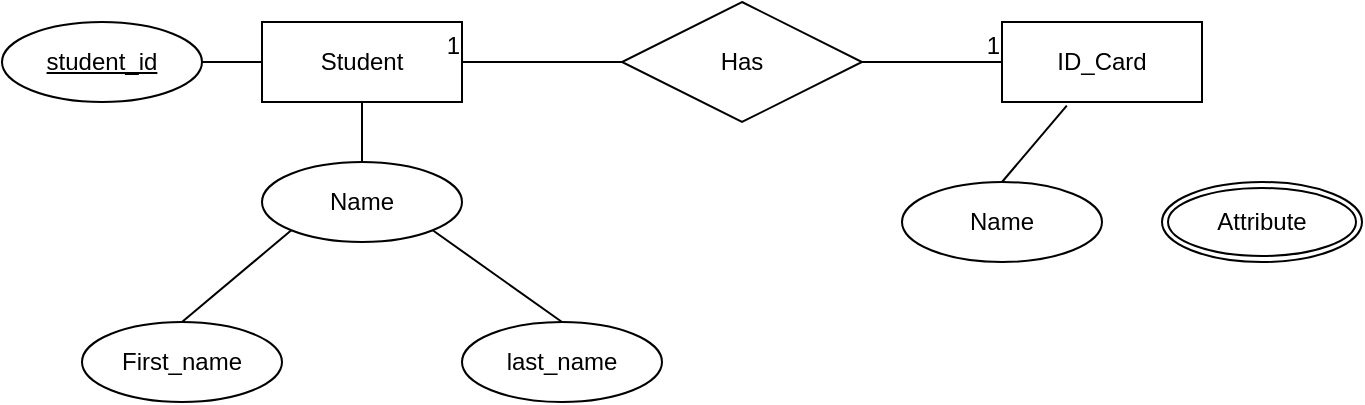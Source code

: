 <mxfile version="21.1.1" type="github">
  <diagram name="Страница 1" id="n0R3uFM39ZOxCZtqLm6m">
    <mxGraphModel dx="1050" dy="573" grid="1" gridSize="10" guides="1" tooltips="1" connect="1" arrows="1" fold="1" page="1" pageScale="1" pageWidth="827" pageHeight="1169" math="0" shadow="0">
      <root>
        <mxCell id="0" />
        <mxCell id="1" parent="0" />
        <mxCell id="KoFKlLlvR47Ygg4BgeAA-1" value="Student" style="whiteSpace=wrap;html=1;align=center;" vertex="1" parent="1">
          <mxGeometry x="150" y="40" width="100" height="40" as="geometry" />
        </mxCell>
        <mxCell id="KoFKlLlvR47Ygg4BgeAA-2" value="" style="endArrow=none;html=1;rounded=0;" edge="1" parent="1">
          <mxGeometry relative="1" as="geometry">
            <mxPoint x="120" y="60" as="sourcePoint" />
            <mxPoint x="150" y="60" as="targetPoint" />
          </mxGeometry>
        </mxCell>
        <mxCell id="KoFKlLlvR47Ygg4BgeAA-3" value="student_id" style="ellipse;whiteSpace=wrap;html=1;align=center;fontStyle=4;" vertex="1" parent="1">
          <mxGeometry x="20" y="40" width="100" height="40" as="geometry" />
        </mxCell>
        <mxCell id="KoFKlLlvR47Ygg4BgeAA-5" value="" style="endArrow=none;html=1;rounded=0;entryX=0.5;entryY=0;entryDx=0;entryDy=0;exitX=0.5;exitY=1;exitDx=0;exitDy=0;" edge="1" parent="1" source="KoFKlLlvR47Ygg4BgeAA-1">
          <mxGeometry relative="1" as="geometry">
            <mxPoint x="120" y="60" as="sourcePoint" />
            <mxPoint x="200" y="110" as="targetPoint" />
          </mxGeometry>
        </mxCell>
        <mxCell id="KoFKlLlvR47Ygg4BgeAA-6" value="last_name" style="ellipse;whiteSpace=wrap;html=1;align=center;" vertex="1" parent="1">
          <mxGeometry x="250" y="190" width="100" height="40" as="geometry" />
        </mxCell>
        <mxCell id="KoFKlLlvR47Ygg4BgeAA-7" value="First_name" style="ellipse;whiteSpace=wrap;html=1;align=center;" vertex="1" parent="1">
          <mxGeometry x="60" y="190" width="100" height="40" as="geometry" />
        </mxCell>
        <mxCell id="KoFKlLlvR47Ygg4BgeAA-8" value="" style="endArrow=none;html=1;rounded=0;entryX=0;entryY=1;entryDx=0;entryDy=0;exitX=0.5;exitY=0;exitDx=0;exitDy=0;" edge="1" parent="1" source="KoFKlLlvR47Ygg4BgeAA-7">
          <mxGeometry relative="1" as="geometry">
            <mxPoint x="120" y="160" as="sourcePoint" />
            <mxPoint x="164.645" y="144.142" as="targetPoint" />
          </mxGeometry>
        </mxCell>
        <mxCell id="KoFKlLlvR47Ygg4BgeAA-9" value="" style="endArrow=none;html=1;rounded=0;entryX=0.5;entryY=0;entryDx=0;entryDy=0;exitX=1;exitY=1;exitDx=0;exitDy=0;" edge="1" parent="1" target="KoFKlLlvR47Ygg4BgeAA-6">
          <mxGeometry relative="1" as="geometry">
            <mxPoint x="235.355" y="144.142" as="sourcePoint" />
            <mxPoint x="175" y="154" as="targetPoint" />
          </mxGeometry>
        </mxCell>
        <mxCell id="KoFKlLlvR47Ygg4BgeAA-10" value="Has" style="shape=rhombus;perimeter=rhombusPerimeter;whiteSpace=wrap;html=1;align=center;" vertex="1" parent="1">
          <mxGeometry x="330" y="30" width="120" height="60" as="geometry" />
        </mxCell>
        <mxCell id="KoFKlLlvR47Ygg4BgeAA-11" value="Name" style="ellipse;whiteSpace=wrap;html=1;align=center;" vertex="1" parent="1">
          <mxGeometry x="150" y="110" width="100" height="40" as="geometry" />
        </mxCell>
        <mxCell id="KoFKlLlvR47Ygg4BgeAA-14" value="" style="endArrow=none;html=1;rounded=0;entryX=1;entryY=0.5;entryDx=0;entryDy=0;exitX=0;exitY=0.5;exitDx=0;exitDy=0;" edge="1" parent="1" source="KoFKlLlvR47Ygg4BgeAA-10" target="KoFKlLlvR47Ygg4BgeAA-1">
          <mxGeometry relative="1" as="geometry">
            <mxPoint x="310" y="90" as="sourcePoint" />
            <mxPoint x="320" y="60" as="targetPoint" />
          </mxGeometry>
        </mxCell>
        <mxCell id="KoFKlLlvR47Ygg4BgeAA-15" value="1" style="resizable=0;html=1;whiteSpace=wrap;align=right;verticalAlign=bottom;" connectable="0" vertex="1" parent="KoFKlLlvR47Ygg4BgeAA-14">
          <mxGeometry x="1" relative="1" as="geometry" />
        </mxCell>
        <mxCell id="KoFKlLlvR47Ygg4BgeAA-17" value="" style="endArrow=none;html=1;rounded=0;exitX=1;exitY=0.5;exitDx=0;exitDy=0;" edge="1" parent="1" source="KoFKlLlvR47Ygg4BgeAA-10" target="KoFKlLlvR47Ygg4BgeAA-19">
          <mxGeometry relative="1" as="geometry">
            <mxPoint x="530" y="90" as="sourcePoint" />
            <mxPoint x="520" y="60" as="targetPoint" />
          </mxGeometry>
        </mxCell>
        <mxCell id="KoFKlLlvR47Ygg4BgeAA-18" value="1" style="resizable=0;html=1;whiteSpace=wrap;align=right;verticalAlign=bottom;" connectable="0" vertex="1" parent="KoFKlLlvR47Ygg4BgeAA-17">
          <mxGeometry x="1" relative="1" as="geometry" />
        </mxCell>
        <mxCell id="KoFKlLlvR47Ygg4BgeAA-19" value="ID_Card" style="whiteSpace=wrap;html=1;align=center;" vertex="1" parent="1">
          <mxGeometry x="520" y="40" width="100" height="40" as="geometry" />
        </mxCell>
        <mxCell id="KoFKlLlvR47Ygg4BgeAA-20" value="" style="endArrow=none;html=1;rounded=0;entryX=0.324;entryY=1.045;entryDx=0;entryDy=0;entryPerimeter=0;" edge="1" parent="1" target="KoFKlLlvR47Ygg4BgeAA-19">
          <mxGeometry relative="1" as="geometry">
            <mxPoint x="520" y="120" as="sourcePoint" />
            <mxPoint x="490" y="100" as="targetPoint" />
          </mxGeometry>
        </mxCell>
        <mxCell id="KoFKlLlvR47Ygg4BgeAA-21" value="Name" style="ellipse;whiteSpace=wrap;html=1;align=center;" vertex="1" parent="1">
          <mxGeometry x="470" y="120" width="100" height="40" as="geometry" />
        </mxCell>
        <mxCell id="KoFKlLlvR47Ygg4BgeAA-22" value="Attribute" style="ellipse;shape=doubleEllipse;margin=3;whiteSpace=wrap;html=1;align=center;" vertex="1" parent="1">
          <mxGeometry x="600" y="120" width="100" height="40" as="geometry" />
        </mxCell>
      </root>
    </mxGraphModel>
  </diagram>
</mxfile>
